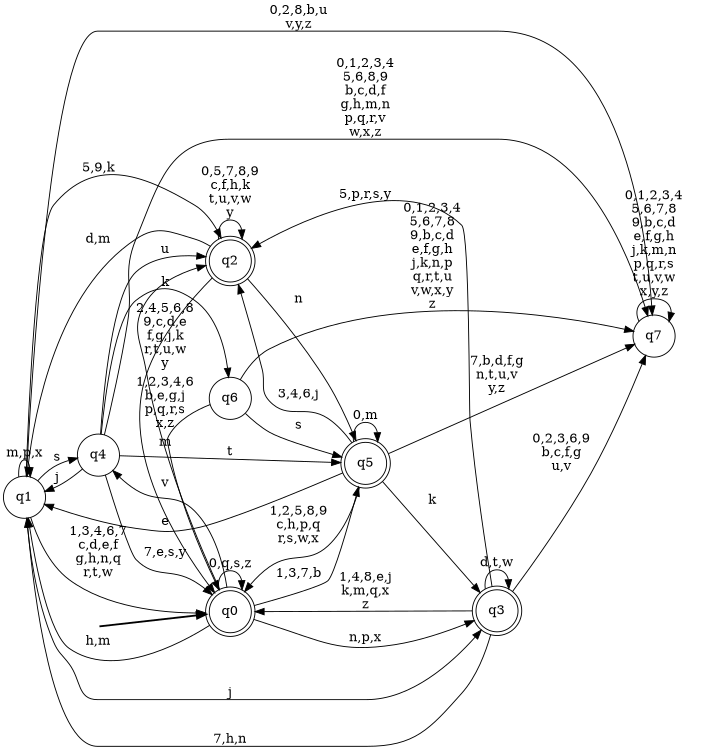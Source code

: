 digraph BlueStar {
__start0 [style = invis, shape = none, label = "", width = 0, height = 0];

rankdir=LR;
size="8,5";

s0 [style="rounded,filled", color="black", fillcolor="white" shape="doublecircle", label="q0"];
s1 [style="filled", color="black", fillcolor="white" shape="circle", label="q1"];
s2 [style="rounded,filled", color="black", fillcolor="white" shape="doublecircle", label="q2"];
s3 [style="rounded,filled", color="black", fillcolor="white" shape="doublecircle", label="q3"];
s4 [style="filled", color="black", fillcolor="white" shape="circle", label="q4"];
s5 [style="rounded,filled", color="black", fillcolor="white" shape="doublecircle", label="q5"];
s6 [style="filled", color="black", fillcolor="white" shape="circle", label="q6"];
s7 [style="filled", color="black", fillcolor="white" shape="circle", label="q7"];
subgraph cluster_main { 
	graph [pad=".75", ranksep="0.15", nodesep="0.15"];
	 style=invis; 
	__start0 -> s0 [penwidth=2];
}
s0 -> s0 [label="0,q,s,z"];
s0 -> s1 [label="h,m"];
s0 -> s2 [label="2,4,5,6,8\n9,c,d,e\nf,g,j,k\nr,t,u,w\ny"];
s0 -> s3 [label="n,p,x"];
s0 -> s4 [label="v"];
s0 -> s5 [label="1,3,7,b"];
s1 -> s0 [label="1,3,4,6,7\nc,d,e,f\ng,h,n,q\nr,t,w"];
s1 -> s1 [label="m,p,x"];
s1 -> s2 [label="5,9,k"];
s1 -> s3 [label="j"];
s1 -> s4 [label="s"];
s1 -> s7 [label="0,2,8,b,u\nv,y,z"];
s2 -> s0 [label="1,2,3,4,6\nb,e,g,j\np,q,r,s\nx,z"];
s2 -> s1 [label="d,m"];
s2 -> s2 [label="0,5,7,8,9\nc,f,h,k\nt,u,v,w\ny"];
s2 -> s5 [label="n"];
s3 -> s0 [label="1,4,8,e,j\nk,m,q,x\nz"];
s3 -> s1 [label="7,h,n"];
s3 -> s2 [label="5,p,r,s,y"];
s3 -> s3 [label="d,t,w"];
s3 -> s7 [label="0,2,3,6,9\nb,c,f,g\nu,v"];
s4 -> s0 [label="7,e,s,y"];
s4 -> s1 [label="j"];
s4 -> s2 [label="u"];
s4 -> s5 [label="t"];
s4 -> s6 [label="k"];
s4 -> s7 [label="0,1,2,3,4\n5,6,8,9\nb,c,d,f\ng,h,m,n\np,q,r,v\nw,x,z"];
s5 -> s0 [label="1,2,5,8,9\nc,h,p,q\nr,s,w,x"];
s5 -> s1 [label="e"];
s5 -> s2 [label="3,4,6,j"];
s5 -> s3 [label="k"];
s5 -> s5 [label="0,m"];
s5 -> s7 [label="7,b,d,f,g\nn,t,u,v\ny,z"];
s6 -> s0 [label="m"];
s6 -> s5 [label="s"];
s6 -> s7 [label="0,1,2,3,4\n5,6,7,8\n9,b,c,d\ne,f,g,h\nj,k,n,p\nq,r,t,u\nv,w,x,y\nz"];
s7 -> s7 [label="0,1,2,3,4\n5,6,7,8\n9,b,c,d\ne,f,g,h\nj,k,m,n\np,q,r,s\nt,u,v,w\nx,y,z"];

}